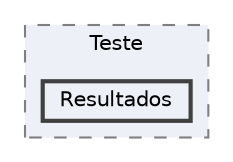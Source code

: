digraph "Melhorativa/Teste/Resultados"
{
 // LATEX_PDF_SIZE
  bgcolor="transparent";
  edge [fontname=Helvetica,fontsize=10,labelfontname=Helvetica,labelfontsize=10];
  node [fontname=Helvetica,fontsize=10,shape=box,height=0.2,width=0.4];
  compound=true
  subgraph clusterdir_3268df1e09ce06789f1f1ca7ca3e6269 {
    graph [ bgcolor="#edf0f7", pencolor="grey50", label="Teste", fontname=Helvetica,fontsize=10 style="filled,dashed", URL="dir_3268df1e09ce06789f1f1ca7ca3e6269.html",tooltip=""]
  dir_27e2c3d0b2cb2bafeb8b7401df8e100c [label="Resultados", fillcolor="#edf0f7", color="grey25", style="filled,bold", URL="dir_27e2c3d0b2cb2bafeb8b7401df8e100c.html",tooltip=""];
  }
}

